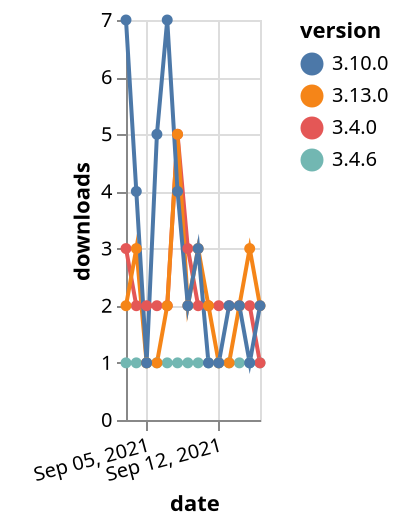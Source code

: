 {"$schema": "https://vega.github.io/schema/vega-lite/v5.json", "description": "A simple bar chart with embedded data.", "data": {"values": [{"date": "2021-09-03", "total": 301, "delta": 1, "version": "3.4.6"}, {"date": "2021-09-04", "total": 302, "delta": 1, "version": "3.4.6"}, {"date": "2021-09-05", "total": 303, "delta": 1, "version": "3.4.6"}, {"date": "2021-09-06", "total": 304, "delta": 1, "version": "3.4.6"}, {"date": "2021-09-07", "total": 305, "delta": 1, "version": "3.4.6"}, {"date": "2021-09-08", "total": 306, "delta": 1, "version": "3.4.6"}, {"date": "2021-09-09", "total": 307, "delta": 1, "version": "3.4.6"}, {"date": "2021-09-10", "total": 308, "delta": 1, "version": "3.4.6"}, {"date": "2021-09-11", "total": 309, "delta": 1, "version": "3.4.6"}, {"date": "2021-09-12", "total": 310, "delta": 1, "version": "3.4.6"}, {"date": "2021-09-13", "total": 311, "delta": 1, "version": "3.4.6"}, {"date": "2021-09-14", "total": 312, "delta": 1, "version": "3.4.6"}, {"date": "2021-09-15", "total": 313, "delta": 1, "version": "3.4.6"}, {"date": "2021-09-16", "total": 314, "delta": 1, "version": "3.4.6"}, {"date": "2021-09-03", "total": 5323, "delta": 3, "version": "3.4.0"}, {"date": "2021-09-04", "total": 5325, "delta": 2, "version": "3.4.0"}, {"date": "2021-09-05", "total": 5327, "delta": 2, "version": "3.4.0"}, {"date": "2021-09-06", "total": 5329, "delta": 2, "version": "3.4.0"}, {"date": "2021-09-07", "total": 5331, "delta": 2, "version": "3.4.0"}, {"date": "2021-09-08", "total": 5336, "delta": 5, "version": "3.4.0"}, {"date": "2021-09-09", "total": 5339, "delta": 3, "version": "3.4.0"}, {"date": "2021-09-10", "total": 5341, "delta": 2, "version": "3.4.0"}, {"date": "2021-09-11", "total": 5343, "delta": 2, "version": "3.4.0"}, {"date": "2021-09-12", "total": 5345, "delta": 2, "version": "3.4.0"}, {"date": "2021-09-13", "total": 5347, "delta": 2, "version": "3.4.0"}, {"date": "2021-09-14", "total": 5349, "delta": 2, "version": "3.4.0"}, {"date": "2021-09-15", "total": 5351, "delta": 2, "version": "3.4.0"}, {"date": "2021-09-16", "total": 5352, "delta": 1, "version": "3.4.0"}, {"date": "2021-09-03", "total": 197, "delta": 2, "version": "3.13.0"}, {"date": "2021-09-04", "total": 200, "delta": 3, "version": "3.13.0"}, {"date": "2021-09-05", "total": 201, "delta": 1, "version": "3.13.0"}, {"date": "2021-09-06", "total": 202, "delta": 1, "version": "3.13.0"}, {"date": "2021-09-07", "total": 204, "delta": 2, "version": "3.13.0"}, {"date": "2021-09-08", "total": 209, "delta": 5, "version": "3.13.0"}, {"date": "2021-09-09", "total": 211, "delta": 2, "version": "3.13.0"}, {"date": "2021-09-10", "total": 214, "delta": 3, "version": "3.13.0"}, {"date": "2021-09-11", "total": 216, "delta": 2, "version": "3.13.0"}, {"date": "2021-09-12", "total": 217, "delta": 1, "version": "3.13.0"}, {"date": "2021-09-13", "total": 218, "delta": 1, "version": "3.13.0"}, {"date": "2021-09-14", "total": 220, "delta": 2, "version": "3.13.0"}, {"date": "2021-09-15", "total": 223, "delta": 3, "version": "3.13.0"}, {"date": "2021-09-16", "total": 225, "delta": 2, "version": "3.13.0"}, {"date": "2021-09-03", "total": 1677, "delta": 7, "version": "3.10.0"}, {"date": "2021-09-04", "total": 1681, "delta": 4, "version": "3.10.0"}, {"date": "2021-09-05", "total": 1682, "delta": 1, "version": "3.10.0"}, {"date": "2021-09-06", "total": 1687, "delta": 5, "version": "3.10.0"}, {"date": "2021-09-07", "total": 1694, "delta": 7, "version": "3.10.0"}, {"date": "2021-09-08", "total": 1698, "delta": 4, "version": "3.10.0"}, {"date": "2021-09-09", "total": 1700, "delta": 2, "version": "3.10.0"}, {"date": "2021-09-10", "total": 1703, "delta": 3, "version": "3.10.0"}, {"date": "2021-09-11", "total": 1704, "delta": 1, "version": "3.10.0"}, {"date": "2021-09-12", "total": 1705, "delta": 1, "version": "3.10.0"}, {"date": "2021-09-13", "total": 1707, "delta": 2, "version": "3.10.0"}, {"date": "2021-09-14", "total": 1709, "delta": 2, "version": "3.10.0"}, {"date": "2021-09-15", "total": 1710, "delta": 1, "version": "3.10.0"}, {"date": "2021-09-16", "total": 1712, "delta": 2, "version": "3.10.0"}]}, "width": "container", "mark": {"type": "line", "point": {"filled": true}}, "encoding": {"x": {"field": "date", "type": "temporal", "timeUnit": "yearmonthdate", "title": "date", "axis": {"labelAngle": -15}}, "y": {"field": "delta", "type": "quantitative", "title": "downloads"}, "color": {"field": "version", "type": "nominal"}, "tooltip": {"field": "delta"}}}